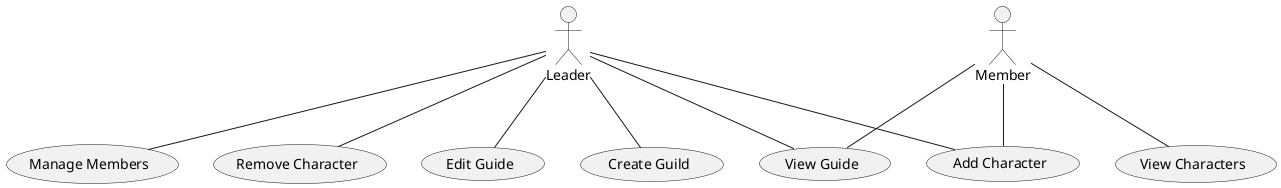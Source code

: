 @startuml
actor Leader
actor Member

usecase "Create Guild" as UC1
usecase "Manage Members" as UC2
usecase "Add Character" as UC3
usecase "Remove Character" as UC4
usecase "View Characters" as UC5
usecase "Edit Guide" as UC6
usecase "View Guide" as UC7

Leader -- UC1
Leader -- UC2
Leader -- UC3
Leader -- UC4
Leader -- UC6
Leader -- UC7

Member -- UC3
Member -- UC5
Member -- UC7

@enduml